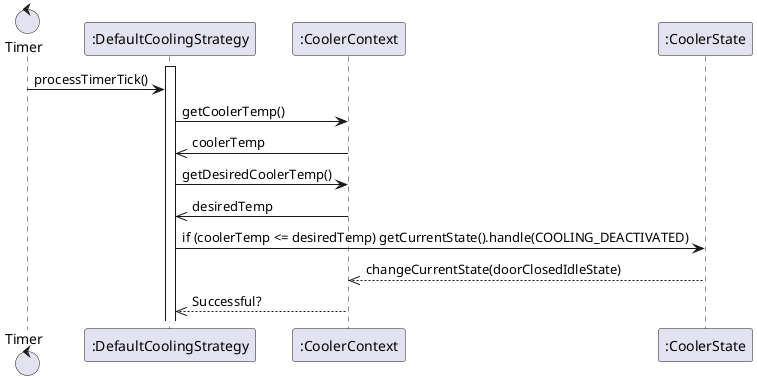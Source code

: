 @startuml
Control Timer

activate ":DefaultCoolingStrategy" 
Timer -> ":DefaultCoolingStrategy" : processTimerTick()

":DefaultCoolingStrategy" -> ":CoolerContext": getCoolerTemp()
":CoolerContext" ->> ":DefaultCoolingStrategy": coolerTemp
":DefaultCoolingStrategy" -> ":CoolerContext": getDesiredCoolerTemp()
":CoolerContext" ->> ":DefaultCoolingStrategy": desiredTemp

":DefaultCoolingStrategy" -> ":CoolerState": if (coolerTemp <= desiredTemp) getCurrentState().handle(COOLING_DEACTIVATED)

":CoolerState" -->> ":CoolerContext": changeCurrentState(doorClosedIdleState)
deactivate ":CoolerState" 

":CoolerContext" -->> ":DefaultCoolingStrategy" : Successful?
deactivate ":CoolerContext"
@enduml